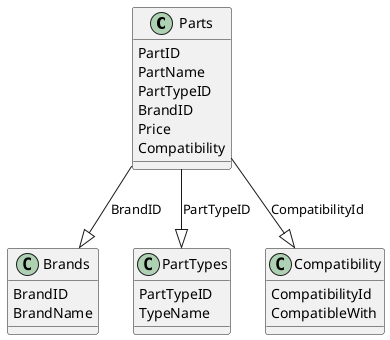 @startuml  

class Parts {
  PartID
  PartName
  PartTypeID
  BrandID
  Price
  Compatibility
}

class Brands {
  BrandID
  BrandName
}

class PartTypes {
  PartTypeID
  TypeName
}

class Compatibility {
  CompatibilityId
  CompatibleWith
}

Parts --|> Brands: BrandID
Parts --|> PartTypes: PartTypeID
Parts --|> Compatibility: CompatibilityId

@enduml
